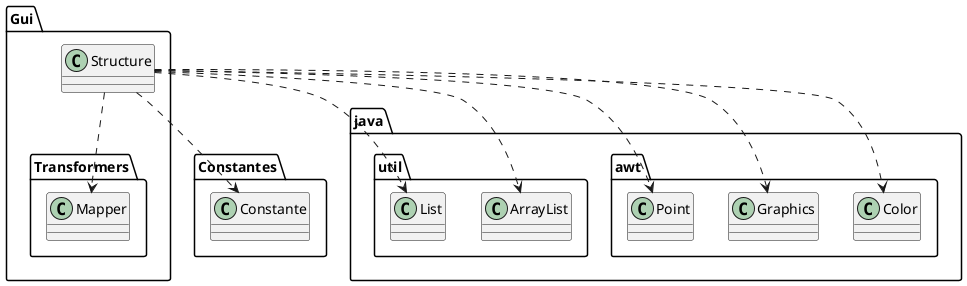 @startuml
class Constantes.Constante
class Gui.Structure
class Gui.Transformers.Mapper
class java.awt.Color
class java.awt.Graphics
class java.awt.Point
class java.util.ArrayList
class java.util.List
Gui.Structure ..> Constantes.Constante
Gui.Structure ..> Gui.Transformers.Mapper
Gui.Structure ..> java.awt.Color
Gui.Structure ..> java.awt.Graphics
Gui.Structure ..> java.awt.Point
Gui.Structure ..> java.util.ArrayList
Gui.Structure ..> java.util.List
@enduml